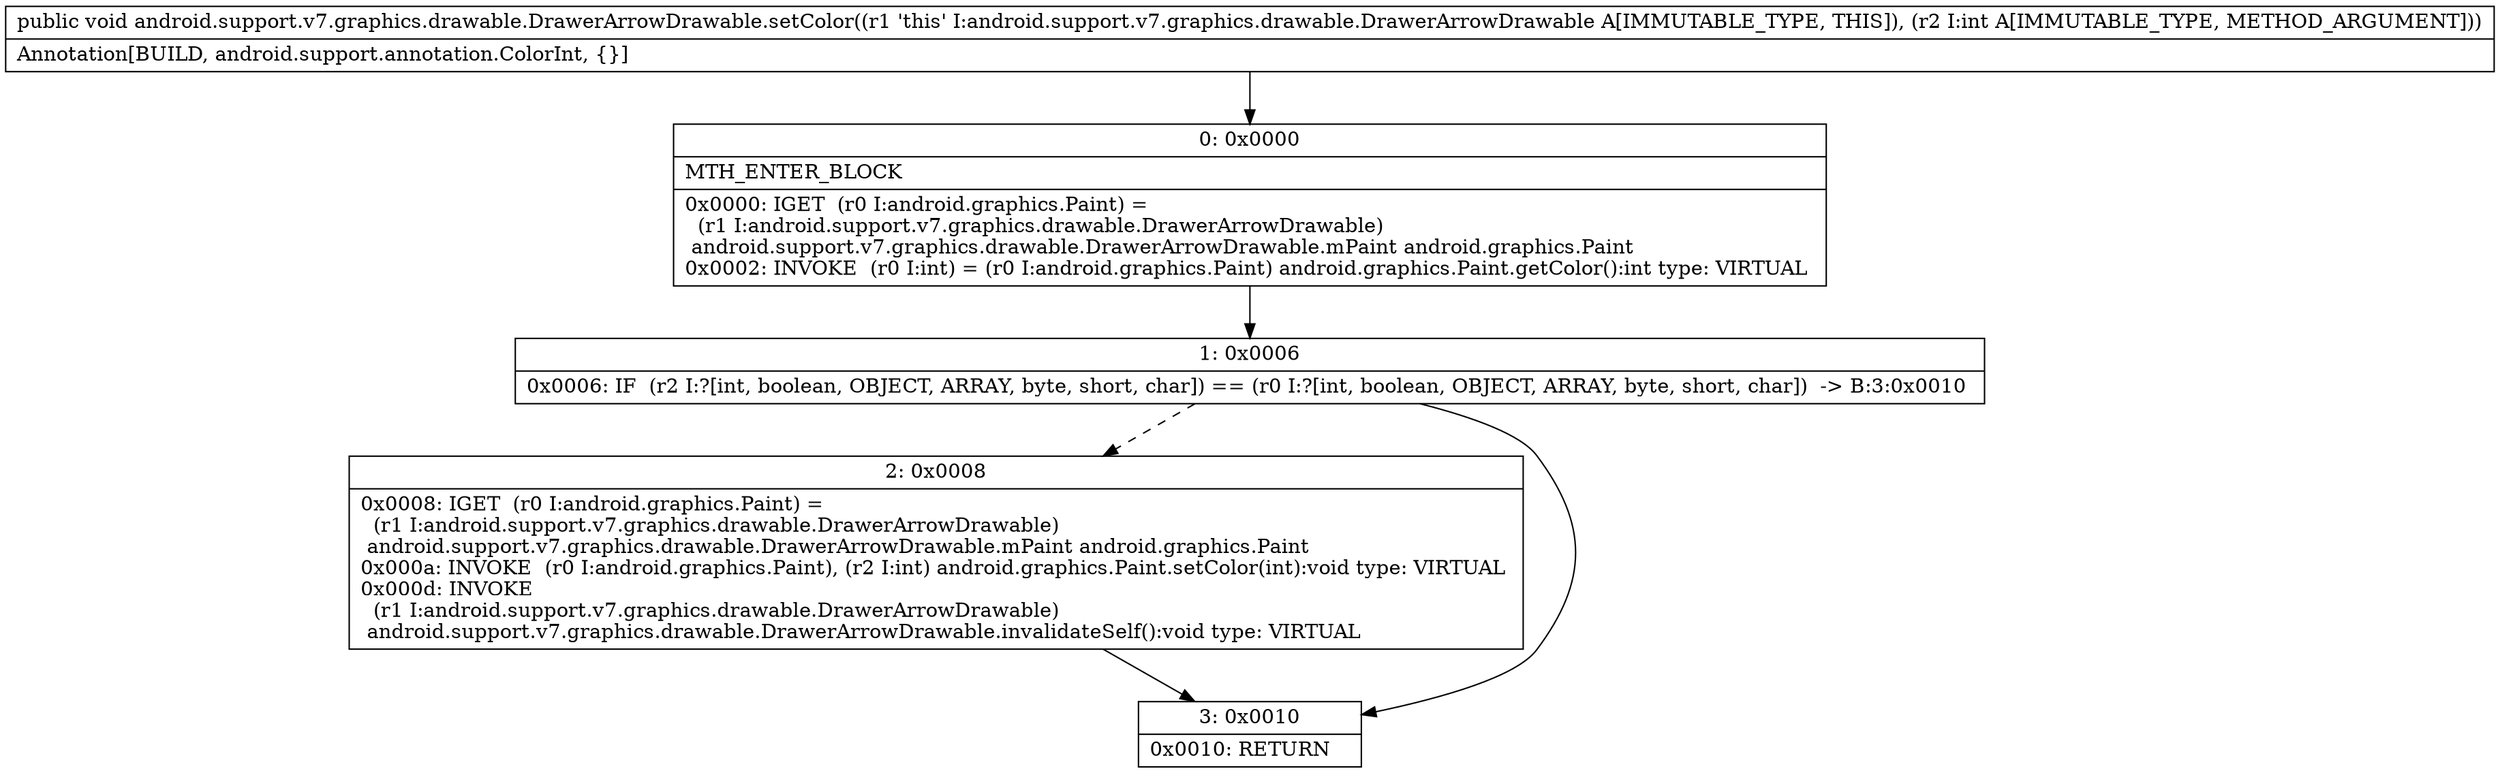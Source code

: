 digraph "CFG forandroid.support.v7.graphics.drawable.DrawerArrowDrawable.setColor(I)V" {
Node_0 [shape=record,label="{0\:\ 0x0000|MTH_ENTER_BLOCK\l|0x0000: IGET  (r0 I:android.graphics.Paint) = \l  (r1 I:android.support.v7.graphics.drawable.DrawerArrowDrawable)\l android.support.v7.graphics.drawable.DrawerArrowDrawable.mPaint android.graphics.Paint \l0x0002: INVOKE  (r0 I:int) = (r0 I:android.graphics.Paint) android.graphics.Paint.getColor():int type: VIRTUAL \l}"];
Node_1 [shape=record,label="{1\:\ 0x0006|0x0006: IF  (r2 I:?[int, boolean, OBJECT, ARRAY, byte, short, char]) == (r0 I:?[int, boolean, OBJECT, ARRAY, byte, short, char])  \-\> B:3:0x0010 \l}"];
Node_2 [shape=record,label="{2\:\ 0x0008|0x0008: IGET  (r0 I:android.graphics.Paint) = \l  (r1 I:android.support.v7.graphics.drawable.DrawerArrowDrawable)\l android.support.v7.graphics.drawable.DrawerArrowDrawable.mPaint android.graphics.Paint \l0x000a: INVOKE  (r0 I:android.graphics.Paint), (r2 I:int) android.graphics.Paint.setColor(int):void type: VIRTUAL \l0x000d: INVOKE  \l  (r1 I:android.support.v7.graphics.drawable.DrawerArrowDrawable)\l android.support.v7.graphics.drawable.DrawerArrowDrawable.invalidateSelf():void type: VIRTUAL \l}"];
Node_3 [shape=record,label="{3\:\ 0x0010|0x0010: RETURN   \l}"];
MethodNode[shape=record,label="{public void android.support.v7.graphics.drawable.DrawerArrowDrawable.setColor((r1 'this' I:android.support.v7.graphics.drawable.DrawerArrowDrawable A[IMMUTABLE_TYPE, THIS]), (r2 I:int A[IMMUTABLE_TYPE, METHOD_ARGUMENT]))  | Annotation[BUILD, android.support.annotation.ColorInt, \{\}]\l}"];
MethodNode -> Node_0;
Node_0 -> Node_1;
Node_1 -> Node_2[style=dashed];
Node_1 -> Node_3;
Node_2 -> Node_3;
}

